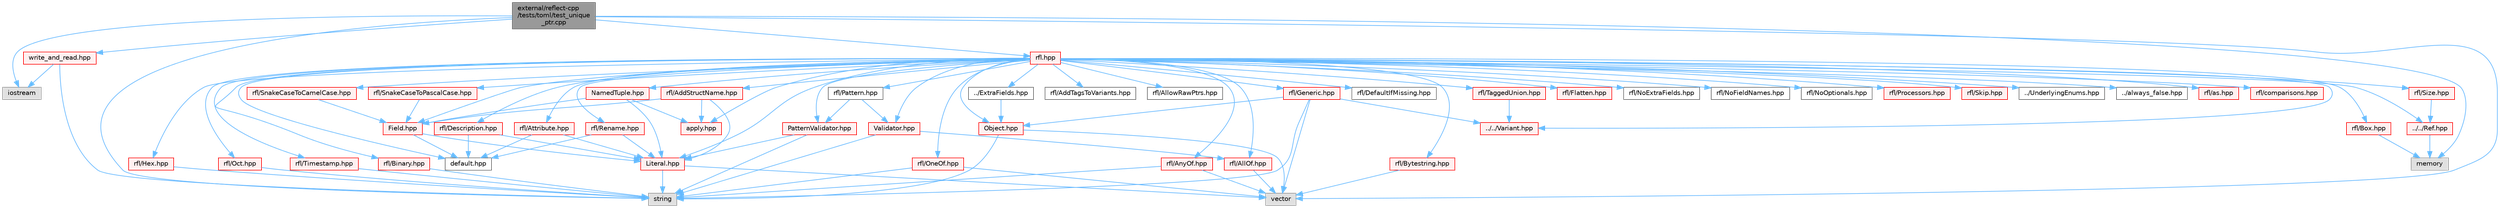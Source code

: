 digraph "external/reflect-cpp/tests/toml/test_unique_ptr.cpp"
{
 // LATEX_PDF_SIZE
  bgcolor="transparent";
  edge [fontname=Helvetica,fontsize=10,labelfontname=Helvetica,labelfontsize=10];
  node [fontname=Helvetica,fontsize=10,shape=box,height=0.2,width=0.4];
  Node1 [id="Node000001",label="external/reflect-cpp\l/tests/toml/test_unique\l_ptr.cpp",height=0.2,width=0.4,color="gray40", fillcolor="grey60", style="filled", fontcolor="black",tooltip=" "];
  Node1 -> Node2 [id="edge1_Node000001_Node000002",color="steelblue1",style="solid",tooltip=" "];
  Node2 [id="Node000002",label="iostream",height=0.2,width=0.4,color="grey60", fillcolor="#E0E0E0", style="filled",tooltip=" "];
  Node1 -> Node3 [id="edge2_Node000001_Node000003",color="steelblue1",style="solid",tooltip=" "];
  Node3 [id="Node000003",label="memory",height=0.2,width=0.4,color="grey60", fillcolor="#E0E0E0", style="filled",tooltip=" "];
  Node1 -> Node4 [id="edge3_Node000001_Node000004",color="steelblue1",style="solid",tooltip=" "];
  Node4 [id="Node000004",label="rfl.hpp",height=0.2,width=0.4,color="red", fillcolor="#FFF0F0", style="filled",URL="$rfl_8hpp.html",tooltip=" "];
  Node4 -> Node5 [id="edge4_Node000004_Node000005",color="steelblue1",style="solid",tooltip=" "];
  Node5 [id="Node000005",label="rfl/AddStructName.hpp",height=0.2,width=0.4,color="red", fillcolor="#FFF0F0", style="filled",URL="$_add_struct_name_8hpp.html",tooltip=" "];
  Node5 -> Node7 [id="edge5_Node000005_Node000007",color="steelblue1",style="solid",tooltip=" "];
  Node7 [id="Node000007",label="Field.hpp",height=0.2,width=0.4,color="red", fillcolor="#FFF0F0", style="filled",URL="$_field_8hpp.html",tooltip=" "];
  Node7 -> Node12 [id="edge6_Node000007_Node000012",color="steelblue1",style="solid",tooltip=" "];
  Node12 [id="Node000012",label="Literal.hpp",height=0.2,width=0.4,color="red", fillcolor="#FFF0F0", style="filled",URL="$_literal_8hpp.html",tooltip=" "];
  Node12 -> Node16 [id="edge7_Node000012_Node000016",color="steelblue1",style="solid",tooltip=" "];
  Node16 [id="Node000016",label="string",height=0.2,width=0.4,color="grey60", fillcolor="#E0E0E0", style="filled",tooltip=" "];
  Node12 -> Node17 [id="edge8_Node000012_Node000017",color="steelblue1",style="solid",tooltip=" "];
  Node17 [id="Node000017",label="vector",height=0.2,width=0.4,color="grey60", fillcolor="#E0E0E0", style="filled",tooltip=" "];
  Node7 -> Node32 [id="edge9_Node000007_Node000032",color="steelblue1",style="solid",tooltip=" "];
  Node32 [id="Node000032",label="default.hpp",height=0.2,width=0.4,color="grey40", fillcolor="white", style="filled",URL="$default_8hpp.html",tooltip=" "];
  Node5 -> Node12 [id="edge10_Node000005_Node000012",color="steelblue1",style="solid",tooltip=" "];
  Node5 -> Node37 [id="edge11_Node000005_Node000037",color="steelblue1",style="solid",tooltip=" "];
  Node37 [id="Node000037",label="apply.hpp",height=0.2,width=0.4,color="red", fillcolor="#FFF0F0", style="filled",URL="$apply_8hpp.html",tooltip=" "];
  Node4 -> Node54 [id="edge12_Node000004_Node000054",color="steelblue1",style="solid",tooltip=" "];
  Node54 [id="Node000054",label="rfl/AddTagsToVariants.hpp",height=0.2,width=0.4,color="grey40", fillcolor="white", style="filled",URL="$_add_tags_to_variants_8hpp.html",tooltip=" "];
  Node4 -> Node55 [id="edge13_Node000004_Node000055",color="steelblue1",style="solid",tooltip=" "];
  Node55 [id="Node000055",label="rfl/AllOf.hpp",height=0.2,width=0.4,color="red", fillcolor="#FFF0F0", style="filled",URL="$_all_of_8hpp.html",tooltip=" "];
  Node55 -> Node17 [id="edge14_Node000055_Node000017",color="steelblue1",style="solid",tooltip=" "];
  Node4 -> Node64 [id="edge15_Node000004_Node000064",color="steelblue1",style="solid",tooltip=" "];
  Node64 [id="Node000064",label="rfl/AllowRawPtrs.hpp",height=0.2,width=0.4,color="grey40", fillcolor="white", style="filled",URL="$_allow_raw_ptrs_8hpp.html",tooltip=" "];
  Node4 -> Node65 [id="edge16_Node000004_Node000065",color="steelblue1",style="solid",tooltip=" "];
  Node65 [id="Node000065",label="rfl/AnyOf.hpp",height=0.2,width=0.4,color="red", fillcolor="#FFF0F0", style="filled",URL="$_any_of_8hpp.html",tooltip=" "];
  Node65 -> Node16 [id="edge17_Node000065_Node000016",color="steelblue1",style="solid",tooltip=" "];
  Node65 -> Node17 [id="edge18_Node000065_Node000017",color="steelblue1",style="solid",tooltip=" "];
  Node4 -> Node67 [id="edge19_Node000004_Node000067",color="steelblue1",style="solid",tooltip=" "];
  Node67 [id="Node000067",label="rfl/Attribute.hpp",height=0.2,width=0.4,color="red", fillcolor="#FFF0F0", style="filled",URL="$_attribute_8hpp.html",tooltip=" "];
  Node67 -> Node12 [id="edge20_Node000067_Node000012",color="steelblue1",style="solid",tooltip=" "];
  Node67 -> Node32 [id="edge21_Node000067_Node000032",color="steelblue1",style="solid",tooltip=" "];
  Node4 -> Node68 [id="edge22_Node000004_Node000068",color="steelblue1",style="solid",tooltip=" "];
  Node68 [id="Node000068",label="rfl/Binary.hpp",height=0.2,width=0.4,color="red", fillcolor="#FFF0F0", style="filled",URL="$_binary_8hpp.html",tooltip=" "];
  Node68 -> Node16 [id="edge23_Node000068_Node000016",color="steelblue1",style="solid",tooltip=" "];
  Node4 -> Node70 [id="edge24_Node000004_Node000070",color="steelblue1",style="solid",tooltip=" "];
  Node70 [id="Node000070",label="rfl/Box.hpp",height=0.2,width=0.4,color="red", fillcolor="#FFF0F0", style="filled",URL="$_box_8hpp.html",tooltip=" "];
  Node70 -> Node3 [id="edge25_Node000070_Node000003",color="steelblue1",style="solid",tooltip=" "];
  Node4 -> Node71 [id="edge26_Node000004_Node000071",color="steelblue1",style="solid",tooltip=" "];
  Node71 [id="Node000071",label="rfl/Bytestring.hpp",height=0.2,width=0.4,color="red", fillcolor="#FFF0F0", style="filled",URL="$_bytestring_8hpp.html",tooltip=" "];
  Node71 -> Node17 [id="edge27_Node000071_Node000017",color="steelblue1",style="solid",tooltip=" "];
  Node4 -> Node72 [id="edge28_Node000004_Node000072",color="steelblue1",style="solid",tooltip=" "];
  Node72 [id="Node000072",label="rfl/DefaultIfMissing.hpp",height=0.2,width=0.4,color="grey40", fillcolor="white", style="filled",URL="$_default_if_missing_8hpp.html",tooltip=" "];
  Node4 -> Node73 [id="edge29_Node000004_Node000073",color="steelblue1",style="solid",tooltip=" "];
  Node73 [id="Node000073",label="rfl/Description.hpp",height=0.2,width=0.4,color="red", fillcolor="#FFF0F0", style="filled",URL="$_description_8hpp.html",tooltip=" "];
  Node73 -> Node12 [id="edge30_Node000073_Node000012",color="steelblue1",style="solid",tooltip=" "];
  Node73 -> Node32 [id="edge31_Node000073_Node000032",color="steelblue1",style="solid",tooltip=" "];
  Node4 -> Node48 [id="edge32_Node000004_Node000048",color="steelblue1",style="solid",tooltip=" "];
  Node48 [id="Node000048",label="../ExtraFields.hpp",height=0.2,width=0.4,color="grey40", fillcolor="white", style="filled",URL="$_extra_fields_8hpp.html",tooltip=" "];
  Node48 -> Node49 [id="edge33_Node000048_Node000049",color="steelblue1",style="solid",tooltip=" "];
  Node49 [id="Node000049",label="Object.hpp",height=0.2,width=0.4,color="red", fillcolor="#FFF0F0", style="filled",URL="$_object_8hpp.html",tooltip=" "];
  Node49 -> Node16 [id="edge34_Node000049_Node000016",color="steelblue1",style="solid",tooltip=" "];
  Node49 -> Node17 [id="edge35_Node000049_Node000017",color="steelblue1",style="solid",tooltip=" "];
  Node4 -> Node7 [id="edge36_Node000004_Node000007",color="steelblue1",style="solid",tooltip=" "];
  Node4 -> Node74 [id="edge37_Node000004_Node000074",color="steelblue1",style="solid",tooltip=" "];
  Node74 [id="Node000074",label="rfl/Flatten.hpp",height=0.2,width=0.4,color="red", fillcolor="#FFF0F0", style="filled",URL="$_flatten_8hpp.html",tooltip=" "];
  Node4 -> Node75 [id="edge38_Node000004_Node000075",color="steelblue1",style="solid",tooltip=" "];
  Node75 [id="Node000075",label="rfl/Generic.hpp",height=0.2,width=0.4,color="red", fillcolor="#FFF0F0", style="filled",URL="$_generic_8hpp.html",tooltip=" "];
  Node75 -> Node16 [id="edge39_Node000075_Node000016",color="steelblue1",style="solid",tooltip=" "];
  Node75 -> Node17 [id="edge40_Node000075_Node000017",color="steelblue1",style="solid",tooltip=" "];
  Node75 -> Node49 [id="edge41_Node000075_Node000049",color="steelblue1",style="solid",tooltip=" "];
  Node75 -> Node59 [id="edge42_Node000075_Node000059",color="steelblue1",style="solid",tooltip=" "];
  Node59 [id="Node000059",label="../../Variant.hpp",height=0.2,width=0.4,color="red", fillcolor="#FFF0F0", style="filled",URL="$_variant_8hpp.html",tooltip=" "];
  Node4 -> Node77 [id="edge43_Node000004_Node000077",color="steelblue1",style="solid",tooltip=" "];
  Node77 [id="Node000077",label="rfl/Hex.hpp",height=0.2,width=0.4,color="red", fillcolor="#FFF0F0", style="filled",URL="$_hex_8hpp.html",tooltip=" "];
  Node77 -> Node16 [id="edge44_Node000077_Node000016",color="steelblue1",style="solid",tooltip=" "];
  Node4 -> Node12 [id="edge45_Node000004_Node000012",color="steelblue1",style="solid",tooltip=" "];
  Node4 -> Node42 [id="edge46_Node000004_Node000042",color="steelblue1",style="solid",tooltip=" "];
  Node42 [id="Node000042",label="NamedTuple.hpp",height=0.2,width=0.4,color="red", fillcolor="#FFF0F0", style="filled",URL="$_named_tuple_8hpp.html",tooltip=" "];
  Node42 -> Node7 [id="edge47_Node000042_Node000007",color="steelblue1",style="solid",tooltip=" "];
  Node42 -> Node12 [id="edge48_Node000042_Node000012",color="steelblue1",style="solid",tooltip=" "];
  Node42 -> Node37 [id="edge49_Node000042_Node000037",color="steelblue1",style="solid",tooltip=" "];
  Node4 -> Node78 [id="edge50_Node000004_Node000078",color="steelblue1",style="solid",tooltip=" "];
  Node78 [id="Node000078",label="rfl/NoExtraFields.hpp",height=0.2,width=0.4,color="grey40", fillcolor="white", style="filled",URL="$_no_extra_fields_8hpp.html",tooltip=" "];
  Node4 -> Node79 [id="edge51_Node000004_Node000079",color="steelblue1",style="solid",tooltip=" "];
  Node79 [id="Node000079",label="rfl/NoFieldNames.hpp",height=0.2,width=0.4,color="grey40", fillcolor="white", style="filled",URL="$_no_field_names_8hpp.html",tooltip=" "];
  Node4 -> Node80 [id="edge52_Node000004_Node000080",color="steelblue1",style="solid",tooltip=" "];
  Node80 [id="Node000080",label="rfl/NoOptionals.hpp",height=0.2,width=0.4,color="grey40", fillcolor="white", style="filled",URL="$_no_optionals_8hpp.html",tooltip=" "];
  Node4 -> Node49 [id="edge53_Node000004_Node000049",color="steelblue1",style="solid",tooltip=" "];
  Node4 -> Node81 [id="edge54_Node000004_Node000081",color="steelblue1",style="solid",tooltip=" "];
  Node81 [id="Node000081",label="rfl/Oct.hpp",height=0.2,width=0.4,color="red", fillcolor="#FFF0F0", style="filled",URL="$_oct_8hpp.html",tooltip=" "];
  Node81 -> Node16 [id="edge55_Node000081_Node000016",color="steelblue1",style="solid",tooltip=" "];
  Node4 -> Node83 [id="edge56_Node000004_Node000083",color="steelblue1",style="solid",tooltip=" "];
  Node83 [id="Node000083",label="rfl/OneOf.hpp",height=0.2,width=0.4,color="red", fillcolor="#FFF0F0", style="filled",URL="$_one_of_8hpp.html",tooltip=" "];
  Node83 -> Node16 [id="edge57_Node000083_Node000016",color="steelblue1",style="solid",tooltip=" "];
  Node83 -> Node17 [id="edge58_Node000083_Node000017",color="steelblue1",style="solid",tooltip=" "];
  Node4 -> Node84 [id="edge59_Node000004_Node000084",color="steelblue1",style="solid",tooltip=" "];
  Node84 [id="Node000084",label="rfl/Pattern.hpp",height=0.2,width=0.4,color="grey40", fillcolor="white", style="filled",URL="$_pattern_8hpp.html",tooltip=" "];
  Node84 -> Node85 [id="edge60_Node000084_Node000085",color="steelblue1",style="solid",tooltip=" "];
  Node85 [id="Node000085",label="PatternValidator.hpp",height=0.2,width=0.4,color="red", fillcolor="#FFF0F0", style="filled",URL="$_pattern_validator_8hpp.html",tooltip=" "];
  Node85 -> Node16 [id="edge61_Node000085_Node000016",color="steelblue1",style="solid",tooltip=" "];
  Node85 -> Node12 [id="edge62_Node000085_Node000012",color="steelblue1",style="solid",tooltip=" "];
  Node84 -> Node89 [id="edge63_Node000084_Node000089",color="steelblue1",style="solid",tooltip=" "];
  Node89 [id="Node000089",label="Validator.hpp",height=0.2,width=0.4,color="red", fillcolor="#FFF0F0", style="filled",URL="$_validator_8hpp.html",tooltip=" "];
  Node89 -> Node16 [id="edge64_Node000089_Node000016",color="steelblue1",style="solid",tooltip=" "];
  Node89 -> Node55 [id="edge65_Node000089_Node000055",color="steelblue1",style="solid",tooltip=" "];
  Node4 -> Node85 [id="edge66_Node000004_Node000085",color="steelblue1",style="solid",tooltip=" "];
  Node4 -> Node91 [id="edge67_Node000004_Node000091",color="steelblue1",style="solid",tooltip=" "];
  Node91 [id="Node000091",label="rfl/Processors.hpp",height=0.2,width=0.4,color="red", fillcolor="#FFF0F0", style="filled",URL="$_processors_8hpp.html",tooltip=" "];
  Node4 -> Node58 [id="edge68_Node000004_Node000058",color="steelblue1",style="solid",tooltip=" "];
  Node58 [id="Node000058",label="../../Ref.hpp",height=0.2,width=0.4,color="red", fillcolor="#FFF0F0", style="filled",URL="$_ref_8hpp.html",tooltip=" "];
  Node58 -> Node3 [id="edge69_Node000058_Node000003",color="steelblue1",style="solid",tooltip=" "];
  Node4 -> Node100 [id="edge70_Node000004_Node000100",color="steelblue1",style="solid",tooltip=" "];
  Node100 [id="Node000100",label="rfl/Rename.hpp",height=0.2,width=0.4,color="red", fillcolor="#FFF0F0", style="filled",URL="$_rename_8hpp.html",tooltip=" "];
  Node100 -> Node12 [id="edge71_Node000100_Node000012",color="steelblue1",style="solid",tooltip=" "];
  Node100 -> Node32 [id="edge72_Node000100_Node000032",color="steelblue1",style="solid",tooltip=" "];
  Node4 -> Node101 [id="edge73_Node000004_Node000101",color="steelblue1",style="solid",tooltip=" "];
  Node101 [id="Node000101",label="rfl/Size.hpp",height=0.2,width=0.4,color="red", fillcolor="#FFF0F0", style="filled",URL="$_size_8hpp.html",tooltip=" "];
  Node101 -> Node58 [id="edge74_Node000101_Node000058",color="steelblue1",style="solid",tooltip=" "];
  Node4 -> Node102 [id="edge75_Node000004_Node000102",color="steelblue1",style="solid",tooltip=" "];
  Node102 [id="Node000102",label="rfl/Skip.hpp",height=0.2,width=0.4,color="red", fillcolor="#FFF0F0", style="filled",URL="$_skip_8hpp.html",tooltip=" "];
  Node4 -> Node104 [id="edge76_Node000004_Node000104",color="steelblue1",style="solid",tooltip=" "];
  Node104 [id="Node000104",label="rfl/SnakeCaseToCamelCase.hpp",height=0.2,width=0.4,color="red", fillcolor="#FFF0F0", style="filled",URL="$_snake_case_to_camel_case_8hpp.html",tooltip=" "];
  Node104 -> Node7 [id="edge77_Node000104_Node000007",color="steelblue1",style="solid",tooltip=" "];
  Node4 -> Node107 [id="edge78_Node000004_Node000107",color="steelblue1",style="solid",tooltip=" "];
  Node107 [id="Node000107",label="rfl/SnakeCaseToPascalCase.hpp",height=0.2,width=0.4,color="red", fillcolor="#FFF0F0", style="filled",URL="$_snake_case_to_pascal_case_8hpp.html",tooltip=" "];
  Node107 -> Node7 [id="edge79_Node000107_Node000007",color="steelblue1",style="solid",tooltip=" "];
  Node4 -> Node108 [id="edge80_Node000004_Node000108",color="steelblue1",style="solid",tooltip=" "];
  Node108 [id="Node000108",label="rfl/TaggedUnion.hpp",height=0.2,width=0.4,color="red", fillcolor="#FFF0F0", style="filled",URL="$_tagged_union_8hpp.html",tooltip=" "];
  Node108 -> Node59 [id="edge81_Node000108_Node000059",color="steelblue1",style="solid",tooltip=" "];
  Node4 -> Node150 [id="edge82_Node000004_Node000150",color="steelblue1",style="solid",tooltip=" "];
  Node150 [id="Node000150",label="rfl/Timestamp.hpp",height=0.2,width=0.4,color="red", fillcolor="#FFF0F0", style="filled",URL="$_timestamp_8hpp.html",tooltip=" "];
  Node150 -> Node16 [id="edge83_Node000150_Node000016",color="steelblue1",style="solid",tooltip=" "];
  Node4 -> Node99 [id="edge84_Node000004_Node000099",color="steelblue1",style="solid",tooltip=" "];
  Node99 [id="Node000099",label="../UnderlyingEnums.hpp",height=0.2,width=0.4,color="grey40", fillcolor="white", style="filled",URL="$_underlying_enums_8hpp.html",tooltip=" "];
  Node4 -> Node89 [id="edge85_Node000004_Node000089",color="steelblue1",style="solid",tooltip=" "];
  Node4 -> Node59 [id="edge86_Node000004_Node000059",color="steelblue1",style="solid",tooltip=" "];
  Node4 -> Node116 [id="edge87_Node000004_Node000116",color="steelblue1",style="solid",tooltip=" "];
  Node116 [id="Node000116",label="../always_false.hpp",height=0.2,width=0.4,color="grey40", fillcolor="white", style="filled",URL="$always__false_8hpp.html",tooltip=" "];
  Node4 -> Node37 [id="edge88_Node000004_Node000037",color="steelblue1",style="solid",tooltip=" "];
  Node4 -> Node153 [id="edge89_Node000004_Node000153",color="steelblue1",style="solid",tooltip=" "];
  Node153 [id="Node000153",label="rfl/as.hpp",height=0.2,width=0.4,color="red", fillcolor="#FFF0F0", style="filled",URL="$as_8hpp.html",tooltip=" "];
  Node4 -> Node163 [id="edge90_Node000004_Node000163",color="steelblue1",style="solid",tooltip=" "];
  Node163 [id="Node000163",label="rfl/comparisons.hpp",height=0.2,width=0.4,color="red", fillcolor="#FFF0F0", style="filled",URL="$comparisons_8hpp.html",tooltip=" "];
  Node4 -> Node32 [id="edge91_Node000004_Node000032",color="steelblue1",style="solid",tooltip=" "];
  Node1 -> Node16 [id="edge92_Node000001_Node000016",color="steelblue1",style="solid",tooltip=" "];
  Node1 -> Node17 [id="edge93_Node000001_Node000017",color="steelblue1",style="solid",tooltip=" "];
  Node1 -> Node296 [id="edge94_Node000001_Node000296",color="steelblue1",style="solid",tooltip=" "];
  Node296 [id="Node000296",label="write_and_read.hpp",height=0.2,width=0.4,color="red", fillcolor="#FFF0F0", style="filled",URL="$toml_2write__and__read_8hpp.html",tooltip=" "];
  Node296 -> Node2 [id="edge95_Node000296_Node000002",color="steelblue1",style="solid",tooltip=" "];
  Node296 -> Node16 [id="edge96_Node000296_Node000016",color="steelblue1",style="solid",tooltip=" "];
}
